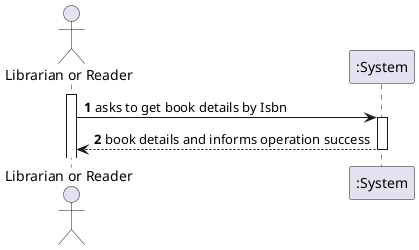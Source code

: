 @startuml
'https://plantuml.com/sequence-diagram

autoactivate on
autonumber

actor "Librarian or Reader" as User
participant ":System" as System

activate User

User -> System: asks to get book details by Isbn
System --> User: book details and informs operation success
@enduml